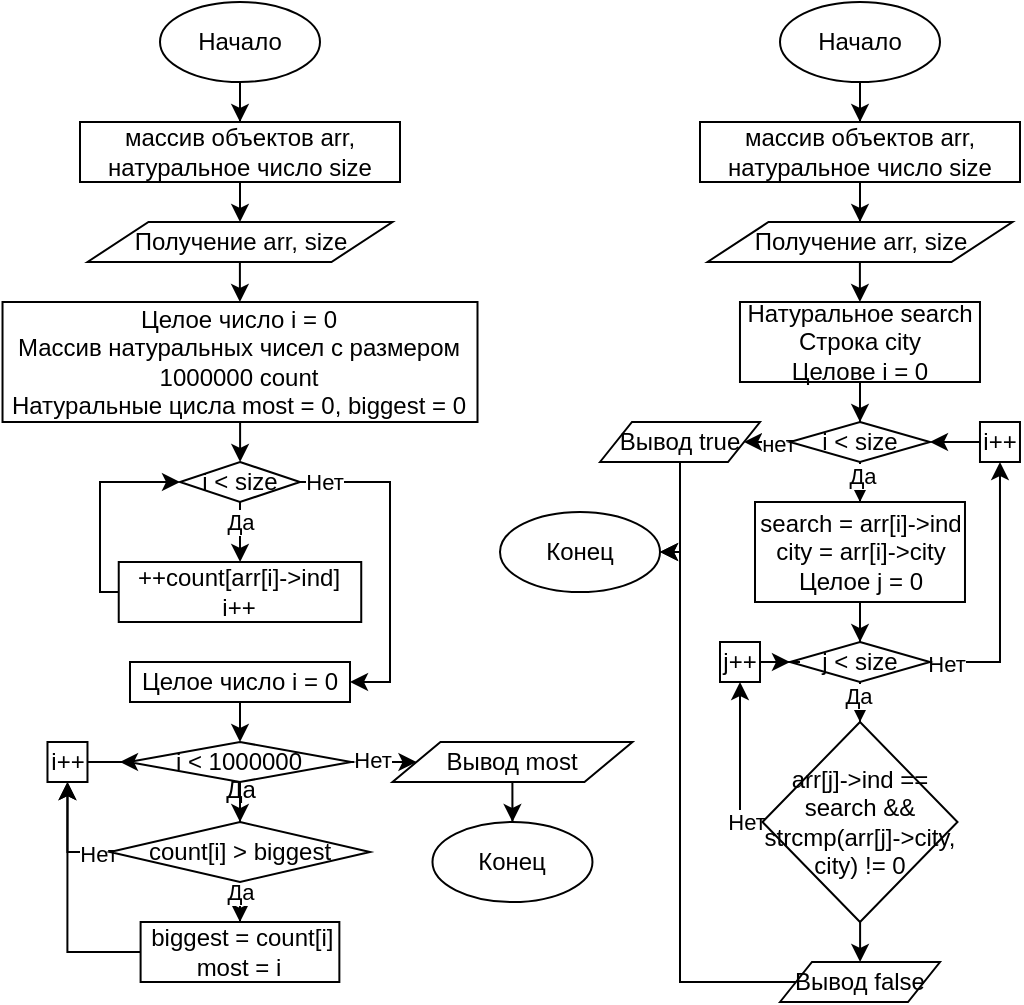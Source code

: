 <mxfile version="13.1.14"><diagram id="Hsi1N0cberL_-BoPGEi5" name="Page-1"><mxGraphModel dx="927" dy="409" grid="1" gridSize="10" guides="1" tooltips="1" connect="1" arrows="1" fold="1" page="1" pageScale="1" pageWidth="850" pageHeight="1100" math="0" shadow="0"><root><mxCell id="0"/><mxCell id="1" parent="0"/><mxCell id="LDhQOHuRyV1jIk14AgpL-1807" style="edgeStyle=orthogonalEdgeStyle;rounded=0;orthogonalLoop=1;jettySize=auto;html=1;entryX=0.5;entryY=0;entryDx=0;entryDy=0;" edge="1" parent="1" source="LDhQOHuRyV1jIk14AgpL-1808" target="LDhQOHuRyV1jIk14AgpL-1810"><mxGeometry relative="1" as="geometry"/></mxCell><mxCell id="LDhQOHuRyV1jIk14AgpL-1808" value="Начало" style="ellipse;whiteSpace=wrap;html=1;" vertex="1" parent="1"><mxGeometry x="270" y="870" width="80" height="40" as="geometry"/></mxCell><mxCell id="LDhQOHuRyV1jIk14AgpL-1809" style="edgeStyle=orthogonalEdgeStyle;rounded=0;orthogonalLoop=1;jettySize=auto;html=1;entryX=0.5;entryY=0;entryDx=0;entryDy=0;" edge="1" parent="1" source="LDhQOHuRyV1jIk14AgpL-1810" target="LDhQOHuRyV1jIk14AgpL-1812"><mxGeometry relative="1" as="geometry"/></mxCell><mxCell id="LDhQOHuRyV1jIk14AgpL-1810" value="массив объектов arr, натуральное число size" style="rounded=0;whiteSpace=wrap;html=1;" vertex="1" parent="1"><mxGeometry x="230" y="930" width="160" height="30" as="geometry"/></mxCell><mxCell id="LDhQOHuRyV1jIk14AgpL-1811" style="edgeStyle=orthogonalEdgeStyle;rounded=0;orthogonalLoop=1;jettySize=auto;html=1;" edge="1" parent="1" source="LDhQOHuRyV1jIk14AgpL-1812" target="LDhQOHuRyV1jIk14AgpL-1817"><mxGeometry relative="1" as="geometry"/></mxCell><mxCell id="LDhQOHuRyV1jIk14AgpL-1812" value="Получение arr, size" style="shape=parallelogram;perimeter=parallelogramPerimeter;whiteSpace=wrap;html=1;" vertex="1" parent="1"><mxGeometry x="233.74" y="980" width="152.5" height="20" as="geometry"/></mxCell><mxCell id="LDhQOHuRyV1jIk14AgpL-1815" value="Конец" style="ellipse;whiteSpace=wrap;html=1;" vertex="1" parent="1"><mxGeometry x="406.24" y="1280" width="80" height="40" as="geometry"/></mxCell><mxCell id="LDhQOHuRyV1jIk14AgpL-1821" style="edgeStyle=orthogonalEdgeStyle;rounded=0;orthogonalLoop=1;jettySize=auto;html=1;entryX=0.5;entryY=0;entryDx=0;entryDy=0;" edge="1" parent="1" source="LDhQOHuRyV1jIk14AgpL-1817" target="LDhQOHuRyV1jIk14AgpL-1820"><mxGeometry relative="1" as="geometry"/></mxCell><mxCell id="LDhQOHuRyV1jIk14AgpL-1817" value="Целое число i = 0&lt;br&gt;Массив натуральных чисел с размером 1000000 count&lt;br&gt;Натуральные цисла most = 0, biggest = 0" style="rounded=0;whiteSpace=wrap;html=1;" vertex="1" parent="1"><mxGeometry x="191.26" y="1020" width="237.49" height="60" as="geometry"/></mxCell><mxCell id="LDhQOHuRyV1jIk14AgpL-1833" style="edgeStyle=orthogonalEdgeStyle;rounded=0;orthogonalLoop=1;jettySize=auto;html=1;" edge="1" parent="1" source="LDhQOHuRyV1jIk14AgpL-1820" target="LDhQOHuRyV1jIk14AgpL-1825"><mxGeometry relative="1" as="geometry"/></mxCell><mxCell id="LDhQOHuRyV1jIk14AgpL-1834" value="Да" style="edgeLabel;html=1;align=center;verticalAlign=middle;resizable=0;points=[];" vertex="1" connectable="0" parent="LDhQOHuRyV1jIk14AgpL-1833"><mxGeometry x="1" y="15" relative="1" as="geometry"><mxPoint x="-15.04" y="-19.96" as="offset"/></mxGeometry></mxCell><mxCell id="LDhQOHuRyV1jIk14AgpL-1841" style="edgeStyle=orthogonalEdgeStyle;rounded=0;orthogonalLoop=1;jettySize=auto;html=1;entryX=1;entryY=0.5;entryDx=0;entryDy=0;" edge="1" parent="1" source="LDhQOHuRyV1jIk14AgpL-1820" target="LDhQOHuRyV1jIk14AgpL-1840"><mxGeometry relative="1" as="geometry"><Array as="points"><mxPoint x="385" y="1110"/><mxPoint x="385" y="1210"/></Array></mxGeometry></mxCell><mxCell id="LDhQOHuRyV1jIk14AgpL-1842" value="Нет" style="edgeLabel;html=1;align=center;verticalAlign=middle;resizable=0;points=[];" vertex="1" connectable="0" parent="LDhQOHuRyV1jIk14AgpL-1841"><mxGeometry x="-0.853" relative="1" as="geometry"><mxPoint as="offset"/></mxGeometry></mxCell><mxCell id="LDhQOHuRyV1jIk14AgpL-1820" value="i &amp;lt; size" style="rhombus;whiteSpace=wrap;html=1;" vertex="1" parent="1"><mxGeometry x="280" y="1100" width="60" height="20" as="geometry"/></mxCell><mxCell id="LDhQOHuRyV1jIk14AgpL-1839" style="edgeStyle=orthogonalEdgeStyle;rounded=0;orthogonalLoop=1;jettySize=auto;html=1;entryX=0;entryY=0.5;entryDx=0;entryDy=0;" edge="1" parent="1" source="LDhQOHuRyV1jIk14AgpL-1825" target="LDhQOHuRyV1jIk14AgpL-1820"><mxGeometry relative="1" as="geometry"><Array as="points"><mxPoint x="240" y="1165"/><mxPoint x="240" y="1110"/></Array></mxGeometry></mxCell><mxCell id="LDhQOHuRyV1jIk14AgpL-1825" value="++count[arr[i]-&amp;gt;ind]&lt;br&gt;i++" style="rounded=0;whiteSpace=wrap;html=1;" vertex="1" parent="1"><mxGeometry x="249.37" y="1150" width="121.25" height="30" as="geometry"/></mxCell><mxCell id="LDhQOHuRyV1jIk14AgpL-1848" style="edgeStyle=orthogonalEdgeStyle;rounded=0;orthogonalLoop=1;jettySize=auto;html=1;" edge="1" parent="1" source="LDhQOHuRyV1jIk14AgpL-1851" target="LDhQOHuRyV1jIk14AgpL-1847"><mxGeometry relative="1" as="geometry"/></mxCell><mxCell id="LDhQOHuRyV1jIk14AgpL-1862" style="edgeStyle=orthogonalEdgeStyle;rounded=0;orthogonalLoop=1;jettySize=auto;html=1;" edge="1" parent="1" source="LDhQOHuRyV1jIk14AgpL-1829" target="LDhQOHuRyV1jIk14AgpL-1861"><mxGeometry relative="1" as="geometry"/></mxCell><mxCell id="LDhQOHuRyV1jIk14AgpL-1863" value="Нет" style="edgeLabel;html=1;align=center;verticalAlign=middle;resizable=0;points=[];" vertex="1" connectable="0" parent="LDhQOHuRyV1jIk14AgpL-1862"><mxGeometry x="0.385" y="1" relative="1" as="geometry"><mxPoint as="offset"/></mxGeometry></mxCell><mxCell id="LDhQOHuRyV1jIk14AgpL-1829" value="i &amp;lt; 1000000" style="rhombus;whiteSpace=wrap;html=1;" vertex="1" parent="1"><mxGeometry x="254.36" y="1240" width="111.25" height="20" as="geometry"/></mxCell><mxCell id="LDhQOHuRyV1jIk14AgpL-1844" style="edgeStyle=orthogonalEdgeStyle;rounded=0;orthogonalLoop=1;jettySize=auto;html=1;" edge="1" parent="1" source="LDhQOHuRyV1jIk14AgpL-1840" target="LDhQOHuRyV1jIk14AgpL-1829"><mxGeometry relative="1" as="geometry"/></mxCell><mxCell id="LDhQOHuRyV1jIk14AgpL-1840" value="Целое число i = 0" style="rounded=0;whiteSpace=wrap;html=1;" vertex="1" parent="1"><mxGeometry x="255" y="1200" width="110" height="20" as="geometry"/></mxCell><mxCell id="LDhQOHuRyV1jIk14AgpL-1860" style="edgeStyle=orthogonalEdgeStyle;rounded=0;orthogonalLoop=1;jettySize=auto;html=1;entryX=0.5;entryY=1;entryDx=0;entryDy=0;" edge="1" parent="1" source="LDhQOHuRyV1jIk14AgpL-1846" target="LDhQOHuRyV1jIk14AgpL-1855"><mxGeometry relative="1" as="geometry"/></mxCell><mxCell id="LDhQOHuRyV1jIk14AgpL-1846" value="&lt;div&gt;&amp;nbsp;biggest = count[i]&lt;/div&gt;&lt;div&gt;most = i&lt;/div&gt;" style="rounded=0;whiteSpace=wrap;html=1;" vertex="1" parent="1"><mxGeometry x="260.3" y="1330" width="99.38" height="30" as="geometry"/></mxCell><mxCell id="LDhQOHuRyV1jIk14AgpL-1853" style="edgeStyle=orthogonalEdgeStyle;rounded=0;orthogonalLoop=1;jettySize=auto;html=1;entryX=0.5;entryY=0;entryDx=0;entryDy=0;" edge="1" parent="1" source="LDhQOHuRyV1jIk14AgpL-1847" target="LDhQOHuRyV1jIk14AgpL-1846"><mxGeometry relative="1" as="geometry"/></mxCell><mxCell id="LDhQOHuRyV1jIk14AgpL-1854" value="Да" style="edgeLabel;html=1;align=center;verticalAlign=middle;resizable=0;points=[];" vertex="1" connectable="0" parent="LDhQOHuRyV1jIk14AgpL-1853"><mxGeometry x="0.507" relative="1" as="geometry"><mxPoint as="offset"/></mxGeometry></mxCell><mxCell id="LDhQOHuRyV1jIk14AgpL-1858" style="edgeStyle=orthogonalEdgeStyle;rounded=0;orthogonalLoop=1;jettySize=auto;html=1;entryX=0.5;entryY=1;entryDx=0;entryDy=0;" edge="1" parent="1" source="LDhQOHuRyV1jIk14AgpL-1847" target="LDhQOHuRyV1jIk14AgpL-1855"><mxGeometry relative="1" as="geometry"/></mxCell><mxCell id="LDhQOHuRyV1jIk14AgpL-1859" value="Нет" style="edgeLabel;html=1;align=center;verticalAlign=middle;resizable=0;points=[];" vertex="1" connectable="0" parent="LDhQOHuRyV1jIk14AgpL-1858"><mxGeometry x="-0.772" y="1" relative="1" as="geometry"><mxPoint as="offset"/></mxGeometry></mxCell><mxCell id="LDhQOHuRyV1jIk14AgpL-1847" value="count[i] &amp;gt; biggest" style="rhombus;whiteSpace=wrap;html=1;" vertex="1" parent="1"><mxGeometry x="245.01" y="1280" width="130" height="30" as="geometry"/></mxCell><mxCell id="LDhQOHuRyV1jIk14AgpL-1851" value="Да" style="text;html=1;align=center;verticalAlign=middle;resizable=0;points=[];autosize=1;" vertex="1" parent="1"><mxGeometry x="295.01" y="1254" width="30" height="20" as="geometry"/></mxCell><mxCell id="LDhQOHuRyV1jIk14AgpL-1857" style="edgeStyle=orthogonalEdgeStyle;rounded=0;orthogonalLoop=1;jettySize=auto;html=1;" edge="1" parent="1" source="LDhQOHuRyV1jIk14AgpL-1855"><mxGeometry relative="1" as="geometry"><mxPoint x="250" y="1250" as="targetPoint"/></mxGeometry></mxCell><mxCell id="LDhQOHuRyV1jIk14AgpL-1855" value="i++" style="rounded=0;whiteSpace=wrap;html=1;" vertex="1" parent="1"><mxGeometry x="213.74" y="1240" width="20" height="20" as="geometry"/></mxCell><mxCell id="LDhQOHuRyV1jIk14AgpL-1864" style="edgeStyle=orthogonalEdgeStyle;rounded=0;orthogonalLoop=1;jettySize=auto;html=1;" edge="1" parent="1" source="LDhQOHuRyV1jIk14AgpL-1861" target="LDhQOHuRyV1jIk14AgpL-1815"><mxGeometry relative="1" as="geometry"/></mxCell><mxCell id="LDhQOHuRyV1jIk14AgpL-1861" value="Вывод most" style="shape=parallelogram;perimeter=parallelogramPerimeter;whiteSpace=wrap;html=1;" vertex="1" parent="1"><mxGeometry x="386.24" y="1240" width="120" height="20" as="geometry"/></mxCell><mxCell id="LDhQOHuRyV1jIk14AgpL-1865" style="edgeStyle=orthogonalEdgeStyle;rounded=0;orthogonalLoop=1;jettySize=auto;html=1;entryX=0.5;entryY=0;entryDx=0;entryDy=0;" edge="1" parent="1" source="LDhQOHuRyV1jIk14AgpL-1866" target="LDhQOHuRyV1jIk14AgpL-1868"><mxGeometry relative="1" as="geometry"/></mxCell><mxCell id="LDhQOHuRyV1jIk14AgpL-1866" value="Начало" style="ellipse;whiteSpace=wrap;html=1;" vertex="1" parent="1"><mxGeometry x="580" y="870" width="80" height="40" as="geometry"/></mxCell><mxCell id="LDhQOHuRyV1jIk14AgpL-1867" style="edgeStyle=orthogonalEdgeStyle;rounded=0;orthogonalLoop=1;jettySize=auto;html=1;entryX=0.5;entryY=0;entryDx=0;entryDy=0;" edge="1" parent="1" source="LDhQOHuRyV1jIk14AgpL-1868" target="LDhQOHuRyV1jIk14AgpL-1869"><mxGeometry relative="1" as="geometry"/></mxCell><mxCell id="LDhQOHuRyV1jIk14AgpL-1868" value="массив объектов arr, натуральное число size" style="rounded=0;whiteSpace=wrap;html=1;" vertex="1" parent="1"><mxGeometry x="540" y="930" width="160" height="30" as="geometry"/></mxCell><mxCell id="LDhQOHuRyV1jIk14AgpL-1871" style="edgeStyle=orthogonalEdgeStyle;rounded=0;orthogonalLoop=1;jettySize=auto;html=1;" edge="1" parent="1" source="LDhQOHuRyV1jIk14AgpL-1869" target="LDhQOHuRyV1jIk14AgpL-1870"><mxGeometry relative="1" as="geometry"/></mxCell><mxCell id="LDhQOHuRyV1jIk14AgpL-1869" value="Получение arr, size" style="shape=parallelogram;perimeter=parallelogramPerimeter;whiteSpace=wrap;html=1;" vertex="1" parent="1"><mxGeometry x="543.74" y="980" width="152.5" height="20" as="geometry"/></mxCell><mxCell id="LDhQOHuRyV1jIk14AgpL-1874" style="edgeStyle=orthogonalEdgeStyle;rounded=0;orthogonalLoop=1;jettySize=auto;html=1;entryX=0.5;entryY=0;entryDx=0;entryDy=0;" edge="1" parent="1" source="LDhQOHuRyV1jIk14AgpL-1870" target="LDhQOHuRyV1jIk14AgpL-1873"><mxGeometry relative="1" as="geometry"/></mxCell><mxCell id="LDhQOHuRyV1jIk14AgpL-1870" value="Натуральное search&lt;br&gt;Строка city&lt;br&gt;Целове i = 0" style="rounded=0;whiteSpace=wrap;html=1;" vertex="1" parent="1"><mxGeometry x="559.99" y="1020" width="120" height="40" as="geometry"/></mxCell><mxCell id="LDhQOHuRyV1jIk14AgpL-1887" style="edgeStyle=orthogonalEdgeStyle;rounded=0;orthogonalLoop=1;jettySize=auto;html=1;" edge="1" parent="1" source="LDhQOHuRyV1jIk14AgpL-1872" target="LDhQOHuRyV1jIk14AgpL-1882"><mxGeometry relative="1" as="geometry"/></mxCell><mxCell id="LDhQOHuRyV1jIk14AgpL-1872" value="&lt;div&gt;search = arr[i]-&amp;gt;ind&lt;/div&gt;&lt;div&gt;city = arr[i]-&amp;gt;city&lt;/div&gt;&lt;div&gt;Целое j = 0&lt;/div&gt;" style="rounded=0;whiteSpace=wrap;html=1;" vertex="1" parent="1"><mxGeometry x="567.5" y="1120" width="104.99" height="50" as="geometry"/></mxCell><mxCell id="LDhQOHuRyV1jIk14AgpL-1875" style="edgeStyle=orthogonalEdgeStyle;rounded=0;orthogonalLoop=1;jettySize=auto;html=1;" edge="1" parent="1" source="LDhQOHuRyV1jIk14AgpL-1873" target="LDhQOHuRyV1jIk14AgpL-1872"><mxGeometry relative="1" as="geometry"/></mxCell><mxCell id="LDhQOHuRyV1jIk14AgpL-1876" value="Да" style="edgeLabel;html=1;align=center;verticalAlign=middle;resizable=0;points=[];" vertex="1" connectable="0" parent="LDhQOHuRyV1jIk14AgpL-1875"><mxGeometry x="-0.784" y="1" relative="1" as="geometry"><mxPoint as="offset"/></mxGeometry></mxCell><mxCell id="LDhQOHuRyV1jIk14AgpL-1878" style="edgeStyle=orthogonalEdgeStyle;rounded=0;orthogonalLoop=1;jettySize=auto;html=1;" edge="1" parent="1" source="LDhQOHuRyV1jIk14AgpL-1873" target="LDhQOHuRyV1jIk14AgpL-1877"><mxGeometry relative="1" as="geometry"/></mxCell><mxCell id="LDhQOHuRyV1jIk14AgpL-1899" value="нет" style="edgeLabel;html=1;align=center;verticalAlign=middle;resizable=0;points=[];" vertex="1" connectable="0" parent="LDhQOHuRyV1jIk14AgpL-1878"><mxGeometry x="0.539" y="1" relative="1" as="geometry"><mxPoint as="offset"/></mxGeometry></mxCell><mxCell id="LDhQOHuRyV1jIk14AgpL-1873" value="i &amp;lt; size" style="rhombus;whiteSpace=wrap;html=1;" vertex="1" parent="1"><mxGeometry x="584.99" y="1080" width="70" height="20" as="geometry"/></mxCell><mxCell id="LDhQOHuRyV1jIk14AgpL-1881" style="edgeStyle=orthogonalEdgeStyle;rounded=0;orthogonalLoop=1;jettySize=auto;html=1;entryX=1;entryY=0.5;entryDx=0;entryDy=0;" edge="1" parent="1" source="LDhQOHuRyV1jIk14AgpL-1877" target="LDhQOHuRyV1jIk14AgpL-1880"><mxGeometry relative="1" as="geometry"><Array as="points"><mxPoint x="530" y="1145"/></Array></mxGeometry></mxCell><mxCell id="LDhQOHuRyV1jIk14AgpL-1877" value="Вывод true" style="shape=parallelogram;perimeter=parallelogramPerimeter;whiteSpace=wrap;html=1;" vertex="1" parent="1"><mxGeometry x="490" y="1080" width="80" height="20" as="geometry"/></mxCell><mxCell id="LDhQOHuRyV1jIk14AgpL-1880" value="Конец" style="ellipse;whiteSpace=wrap;html=1;" vertex="1" parent="1"><mxGeometry x="440" y="1125" width="80" height="40" as="geometry"/></mxCell><mxCell id="LDhQOHuRyV1jIk14AgpL-1885" style="edgeStyle=orthogonalEdgeStyle;rounded=0;orthogonalLoop=1;jettySize=auto;html=1;entryX=0.5;entryY=1;entryDx=0;entryDy=0;" edge="1" parent="1" source="LDhQOHuRyV1jIk14AgpL-1882" target="LDhQOHuRyV1jIk14AgpL-1883"><mxGeometry relative="1" as="geometry"/></mxCell><mxCell id="LDhQOHuRyV1jIk14AgpL-1886" value="Нет" style="edgeLabel;html=1;align=center;verticalAlign=middle;resizable=0;points=[];" vertex="1" connectable="0" parent="LDhQOHuRyV1jIk14AgpL-1885"><mxGeometry x="-0.885" y="-1" relative="1" as="geometry"><mxPoint as="offset"/></mxGeometry></mxCell><mxCell id="LDhQOHuRyV1jIk14AgpL-1892" style="edgeStyle=orthogonalEdgeStyle;rounded=0;orthogonalLoop=1;jettySize=auto;html=1;entryX=0.5;entryY=0;entryDx=0;entryDy=0;" edge="1" parent="1" source="LDhQOHuRyV1jIk14AgpL-1882" target="LDhQOHuRyV1jIk14AgpL-1890"><mxGeometry relative="1" as="geometry"/></mxCell><mxCell id="LDhQOHuRyV1jIk14AgpL-1893" value="Да" style="edgeLabel;html=1;align=center;verticalAlign=middle;resizable=0;points=[];" vertex="1" connectable="0" parent="LDhQOHuRyV1jIk14AgpL-1892"><mxGeometry x="0.549" y="-1" relative="1" as="geometry"><mxPoint as="offset"/></mxGeometry></mxCell><mxCell id="LDhQOHuRyV1jIk14AgpL-1882" value="j &amp;lt; size" style="rhombus;whiteSpace=wrap;html=1;" vertex="1" parent="1"><mxGeometry x="584.99" y="1190" width="70" height="20" as="geometry"/></mxCell><mxCell id="LDhQOHuRyV1jIk14AgpL-1884" style="edgeStyle=orthogonalEdgeStyle;rounded=0;orthogonalLoop=1;jettySize=auto;html=1;entryX=1;entryY=0.5;entryDx=0;entryDy=0;" edge="1" parent="1" source="LDhQOHuRyV1jIk14AgpL-1883" target="LDhQOHuRyV1jIk14AgpL-1873"><mxGeometry relative="1" as="geometry"/></mxCell><mxCell id="LDhQOHuRyV1jIk14AgpL-1883" value="i++" style="rounded=0;whiteSpace=wrap;html=1;" vertex="1" parent="1"><mxGeometry x="679.99" y="1080" width="20" height="20" as="geometry"/></mxCell><mxCell id="LDhQOHuRyV1jIk14AgpL-1889" style="edgeStyle=orthogonalEdgeStyle;rounded=0;orthogonalLoop=1;jettySize=auto;html=1;entryX=0;entryY=0.5;entryDx=0;entryDy=0;" edge="1" parent="1" source="LDhQOHuRyV1jIk14AgpL-1888" target="LDhQOHuRyV1jIk14AgpL-1882"><mxGeometry relative="1" as="geometry"/></mxCell><mxCell id="LDhQOHuRyV1jIk14AgpL-1888" value="j++" style="rounded=0;whiteSpace=wrap;html=1;" vertex="1" parent="1"><mxGeometry x="550" y="1190" width="20" height="20" as="geometry"/></mxCell><mxCell id="LDhQOHuRyV1jIk14AgpL-1894" style="edgeStyle=orthogonalEdgeStyle;rounded=0;orthogonalLoop=1;jettySize=auto;html=1;entryX=0.5;entryY=1;entryDx=0;entryDy=0;" edge="1" parent="1" source="LDhQOHuRyV1jIk14AgpL-1890" target="LDhQOHuRyV1jIk14AgpL-1888"><mxGeometry relative="1" as="geometry"><Array as="points"><mxPoint x="560" y="1280"/></Array></mxGeometry></mxCell><mxCell id="LDhQOHuRyV1jIk14AgpL-1895" value="Нет" style="edgeLabel;html=1;align=center;verticalAlign=middle;resizable=0;points=[];" vertex="1" connectable="0" parent="LDhQOHuRyV1jIk14AgpL-1894"><mxGeometry x="-0.793" relative="1" as="geometry"><mxPoint as="offset"/></mxGeometry></mxCell><mxCell id="LDhQOHuRyV1jIk14AgpL-1897" style="edgeStyle=orthogonalEdgeStyle;rounded=0;orthogonalLoop=1;jettySize=auto;html=1;" edge="1" parent="1" source="LDhQOHuRyV1jIk14AgpL-1890" target="LDhQOHuRyV1jIk14AgpL-1896"><mxGeometry relative="1" as="geometry"/></mxCell><mxCell id="LDhQOHuRyV1jIk14AgpL-1890" value="arr[j]-&amp;gt;ind == search &amp;amp;&amp;amp;&lt;br&gt;strcmp(arr[j]-&amp;gt;city, city) != 0" style="rhombus;whiteSpace=wrap;html=1;" vertex="1" parent="1"><mxGeometry x="571.25" y="1230" width="97.5" height="100" as="geometry"/></mxCell><mxCell id="LDhQOHuRyV1jIk14AgpL-1898" style="edgeStyle=orthogonalEdgeStyle;rounded=0;orthogonalLoop=1;jettySize=auto;html=1;entryX=1;entryY=0.5;entryDx=0;entryDy=0;" edge="1" parent="1" source="LDhQOHuRyV1jIk14AgpL-1896" target="LDhQOHuRyV1jIk14AgpL-1880"><mxGeometry relative="1" as="geometry"><Array as="points"><mxPoint x="530" y="1360"/><mxPoint x="530" y="1145"/></Array></mxGeometry></mxCell><mxCell id="LDhQOHuRyV1jIk14AgpL-1896" value="Вывод false" style="shape=parallelogram;perimeter=parallelogramPerimeter;whiteSpace=wrap;html=1;" vertex="1" parent="1"><mxGeometry x="580" y="1350" width="80" height="20" as="geometry"/></mxCell></root></mxGraphModel></diagram></mxfile>